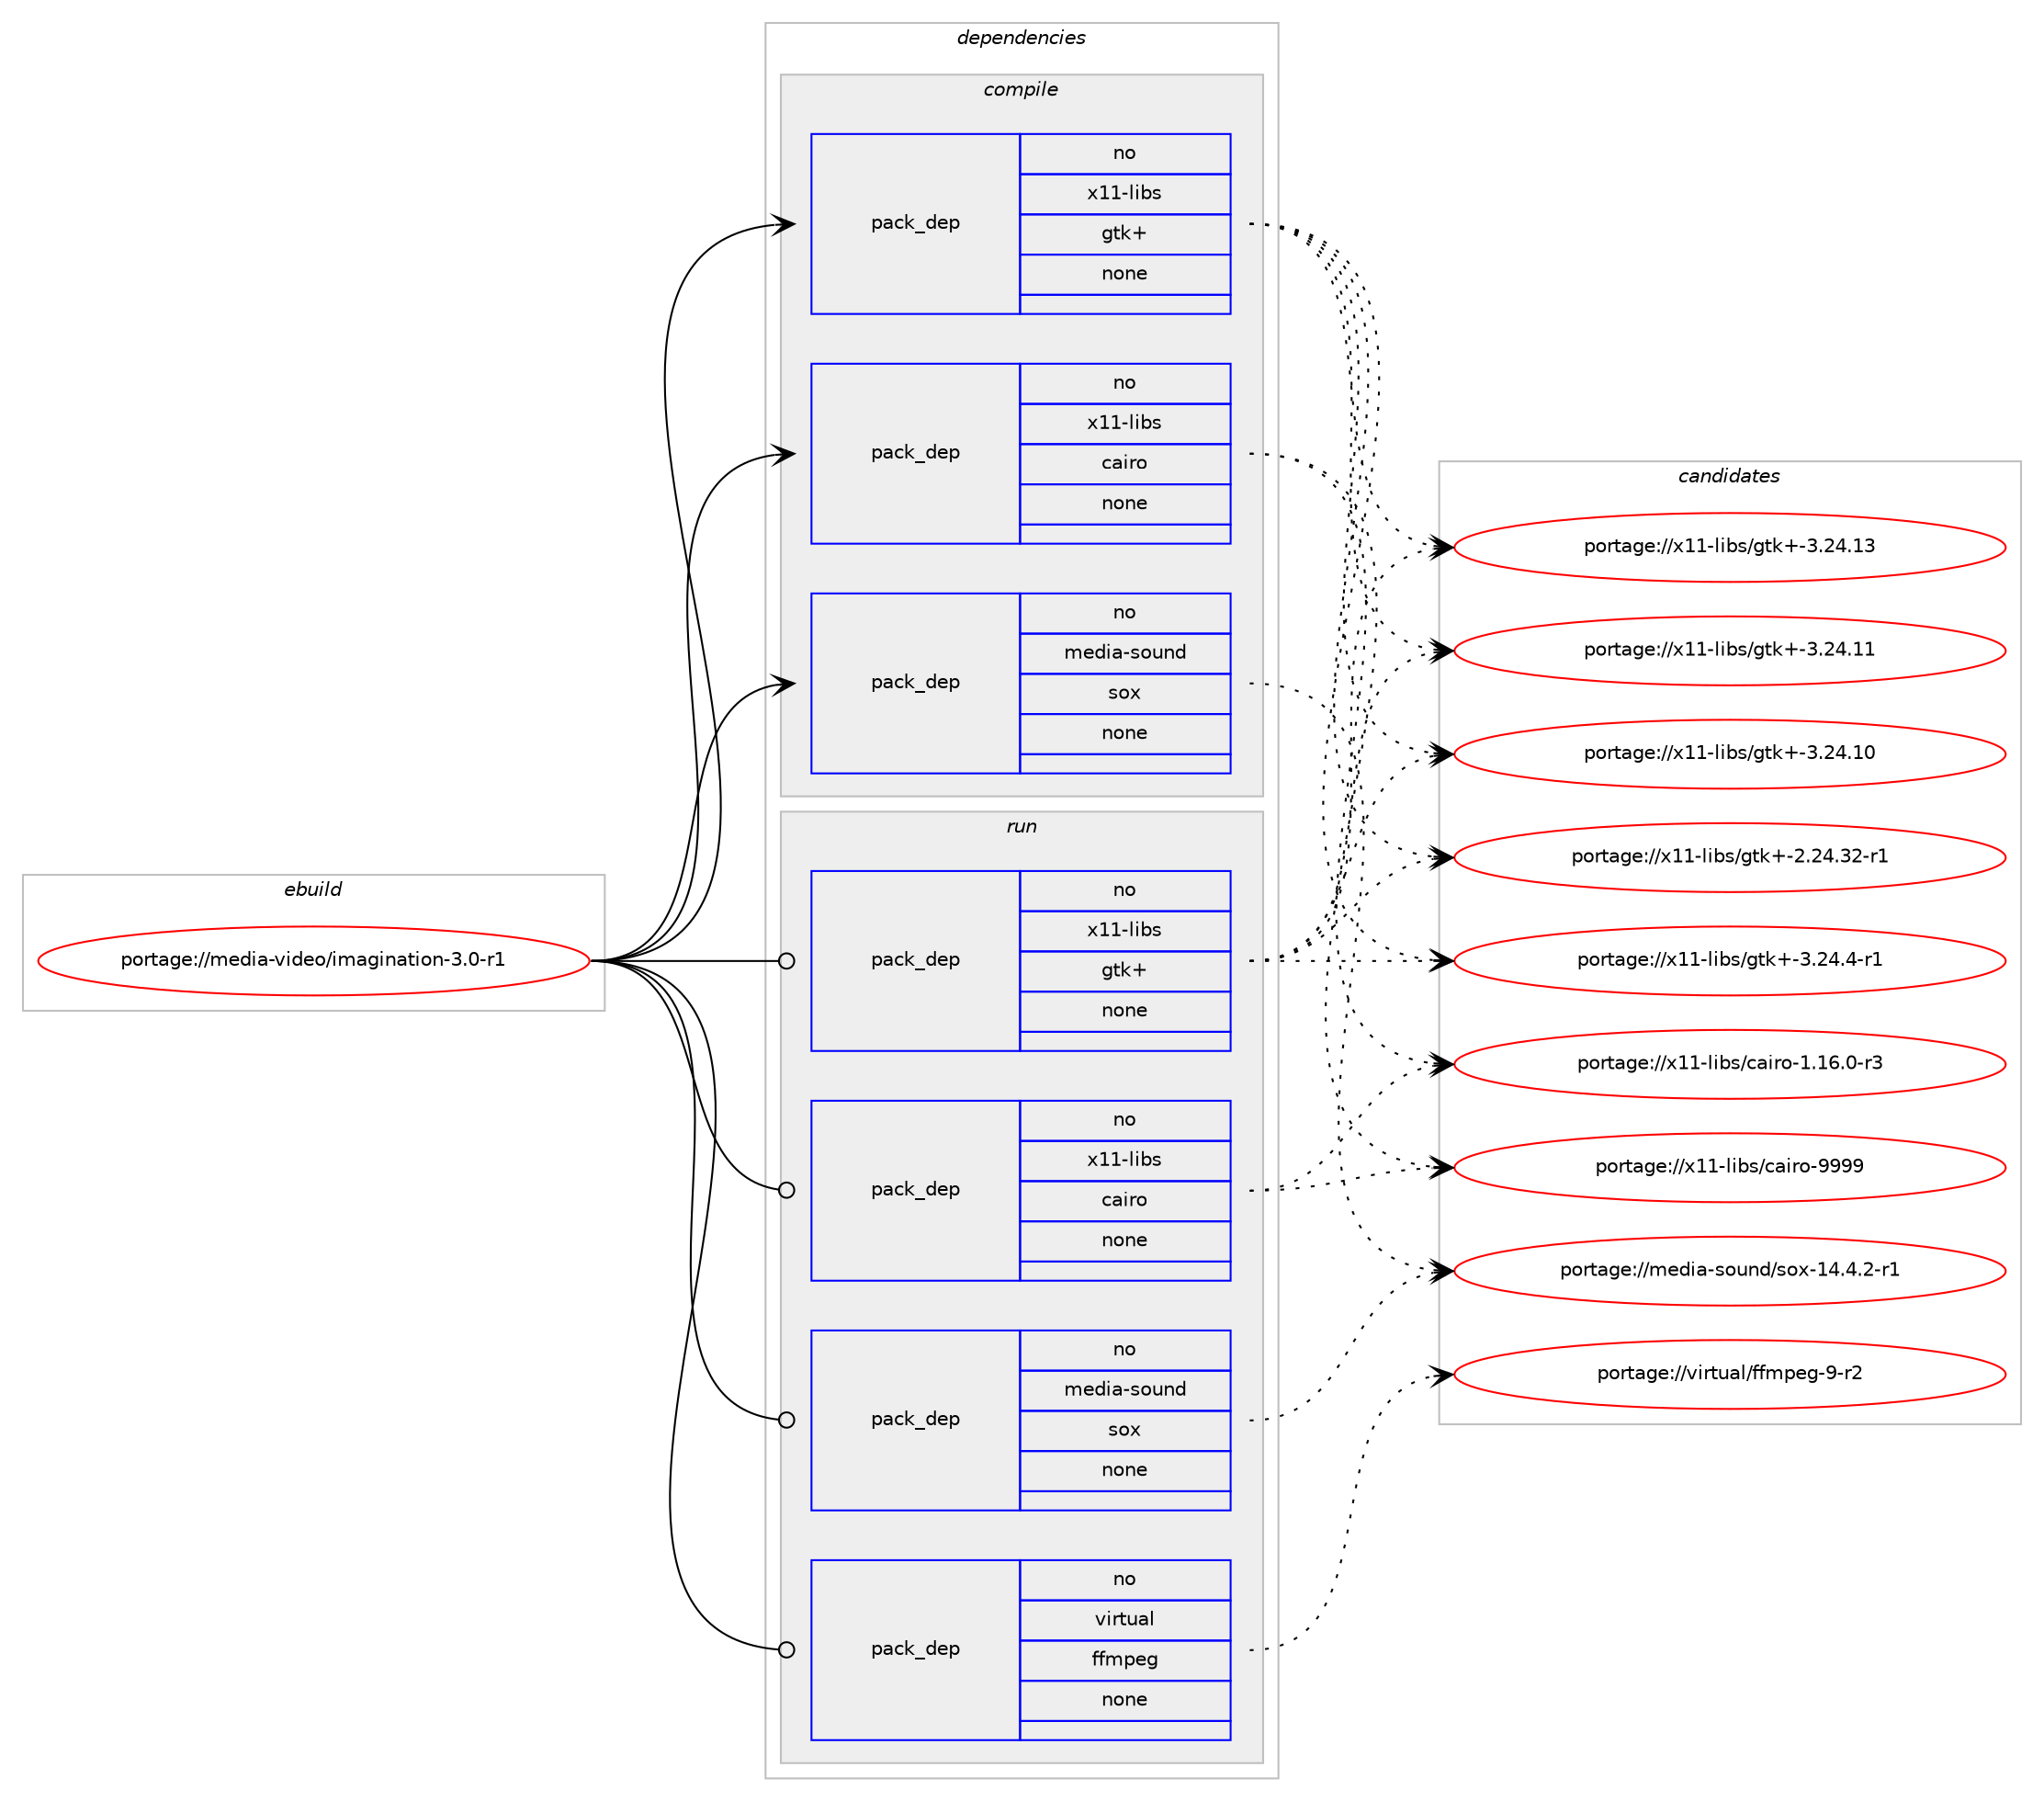 digraph prolog {

# *************
# Graph options
# *************

newrank=true;
concentrate=true;
compound=true;
graph [rankdir=LR,fontname=Helvetica,fontsize=10,ranksep=1.5];#, ranksep=2.5, nodesep=0.2];
edge  [arrowhead=vee];
node  [fontname=Helvetica,fontsize=10];

# **********
# The ebuild
# **********

subgraph cluster_leftcol {
color=gray;
rank=same;
label=<<i>ebuild</i>>;
id [label="portage://media-video/imagination-3.0-r1", color=red, width=4, href="../media-video/imagination-3.0-r1.svg"];
}

# ****************
# The dependencies
# ****************

subgraph cluster_midcol {
color=gray;
label=<<i>dependencies</i>>;
subgraph cluster_compile {
fillcolor="#eeeeee";
style=filled;
label=<<i>compile</i>>;
subgraph pack135703 {
dependency177991 [label=<<TABLE BORDER="0" CELLBORDER="1" CELLSPACING="0" CELLPADDING="4" WIDTH="220"><TR><TD ROWSPAN="6" CELLPADDING="30">pack_dep</TD></TR><TR><TD WIDTH="110">no</TD></TR><TR><TD>media-sound</TD></TR><TR><TD>sox</TD></TR><TR><TD>none</TD></TR><TR><TD></TD></TR></TABLE>>, shape=none, color=blue];
}
id:e -> dependency177991:w [weight=20,style="solid",arrowhead="vee"];
subgraph pack135704 {
dependency177992 [label=<<TABLE BORDER="0" CELLBORDER="1" CELLSPACING="0" CELLPADDING="4" WIDTH="220"><TR><TD ROWSPAN="6" CELLPADDING="30">pack_dep</TD></TR><TR><TD WIDTH="110">no</TD></TR><TR><TD>x11-libs</TD></TR><TR><TD>cairo</TD></TR><TR><TD>none</TD></TR><TR><TD></TD></TR></TABLE>>, shape=none, color=blue];
}
id:e -> dependency177992:w [weight=20,style="solid",arrowhead="vee"];
subgraph pack135705 {
dependency177993 [label=<<TABLE BORDER="0" CELLBORDER="1" CELLSPACING="0" CELLPADDING="4" WIDTH="220"><TR><TD ROWSPAN="6" CELLPADDING="30">pack_dep</TD></TR><TR><TD WIDTH="110">no</TD></TR><TR><TD>x11-libs</TD></TR><TR><TD>gtk+</TD></TR><TR><TD>none</TD></TR><TR><TD></TD></TR></TABLE>>, shape=none, color=blue];
}
id:e -> dependency177993:w [weight=20,style="solid",arrowhead="vee"];
}
subgraph cluster_compileandrun {
fillcolor="#eeeeee";
style=filled;
label=<<i>compile and run</i>>;
}
subgraph cluster_run {
fillcolor="#eeeeee";
style=filled;
label=<<i>run</i>>;
subgraph pack135706 {
dependency177994 [label=<<TABLE BORDER="0" CELLBORDER="1" CELLSPACING="0" CELLPADDING="4" WIDTH="220"><TR><TD ROWSPAN="6" CELLPADDING="30">pack_dep</TD></TR><TR><TD WIDTH="110">no</TD></TR><TR><TD>media-sound</TD></TR><TR><TD>sox</TD></TR><TR><TD>none</TD></TR><TR><TD></TD></TR></TABLE>>, shape=none, color=blue];
}
id:e -> dependency177994:w [weight=20,style="solid",arrowhead="odot"];
subgraph pack135707 {
dependency177995 [label=<<TABLE BORDER="0" CELLBORDER="1" CELLSPACING="0" CELLPADDING="4" WIDTH="220"><TR><TD ROWSPAN="6" CELLPADDING="30">pack_dep</TD></TR><TR><TD WIDTH="110">no</TD></TR><TR><TD>virtual</TD></TR><TR><TD>ffmpeg</TD></TR><TR><TD>none</TD></TR><TR><TD></TD></TR></TABLE>>, shape=none, color=blue];
}
id:e -> dependency177995:w [weight=20,style="solid",arrowhead="odot"];
subgraph pack135708 {
dependency177996 [label=<<TABLE BORDER="0" CELLBORDER="1" CELLSPACING="0" CELLPADDING="4" WIDTH="220"><TR><TD ROWSPAN="6" CELLPADDING="30">pack_dep</TD></TR><TR><TD WIDTH="110">no</TD></TR><TR><TD>x11-libs</TD></TR><TR><TD>cairo</TD></TR><TR><TD>none</TD></TR><TR><TD></TD></TR></TABLE>>, shape=none, color=blue];
}
id:e -> dependency177996:w [weight=20,style="solid",arrowhead="odot"];
subgraph pack135709 {
dependency177997 [label=<<TABLE BORDER="0" CELLBORDER="1" CELLSPACING="0" CELLPADDING="4" WIDTH="220"><TR><TD ROWSPAN="6" CELLPADDING="30">pack_dep</TD></TR><TR><TD WIDTH="110">no</TD></TR><TR><TD>x11-libs</TD></TR><TR><TD>gtk+</TD></TR><TR><TD>none</TD></TR><TR><TD></TD></TR></TABLE>>, shape=none, color=blue];
}
id:e -> dependency177997:w [weight=20,style="solid",arrowhead="odot"];
}
}

# **************
# The candidates
# **************

subgraph cluster_choices {
rank=same;
color=gray;
label=<<i>candidates</i>>;

subgraph choice135703 {
color=black;
nodesep=1;
choice109101100105974511511111711010047115111120454952465246504511449 [label="portage://media-sound/sox-14.4.2-r1", color=red, width=4,href="../media-sound/sox-14.4.2-r1.svg"];
dependency177991:e -> choice109101100105974511511111711010047115111120454952465246504511449:w [style=dotted,weight="100"];
}
subgraph choice135704 {
color=black;
nodesep=1;
choice120494945108105981154799971051141114557575757 [label="portage://x11-libs/cairo-9999", color=red, width=4,href="../x11-libs/cairo-9999.svg"];
choice12049494510810598115479997105114111454946495446484511451 [label="portage://x11-libs/cairo-1.16.0-r3", color=red, width=4,href="../x11-libs/cairo-1.16.0-r3.svg"];
dependency177992:e -> choice120494945108105981154799971051141114557575757:w [style=dotted,weight="100"];
dependency177992:e -> choice12049494510810598115479997105114111454946495446484511451:w [style=dotted,weight="100"];
}
subgraph choice135705 {
color=black;
nodesep=1;
choice120494945108105981154710311610743455146505246524511449 [label="portage://x11-libs/gtk+-3.24.4-r1", color=red, width=4,href="../x11-libs/gtk+-3.24.4-r1.svg"];
choice1204949451081059811547103116107434551465052464951 [label="portage://x11-libs/gtk+-3.24.13", color=red, width=4,href="../x11-libs/gtk+-3.24.13.svg"];
choice1204949451081059811547103116107434551465052464949 [label="portage://x11-libs/gtk+-3.24.11", color=red, width=4,href="../x11-libs/gtk+-3.24.11.svg"];
choice1204949451081059811547103116107434551465052464948 [label="portage://x11-libs/gtk+-3.24.10", color=red, width=4,href="../x11-libs/gtk+-3.24.10.svg"];
choice12049494510810598115471031161074345504650524651504511449 [label="portage://x11-libs/gtk+-2.24.32-r1", color=red, width=4,href="../x11-libs/gtk+-2.24.32-r1.svg"];
dependency177993:e -> choice120494945108105981154710311610743455146505246524511449:w [style=dotted,weight="100"];
dependency177993:e -> choice1204949451081059811547103116107434551465052464951:w [style=dotted,weight="100"];
dependency177993:e -> choice1204949451081059811547103116107434551465052464949:w [style=dotted,weight="100"];
dependency177993:e -> choice1204949451081059811547103116107434551465052464948:w [style=dotted,weight="100"];
dependency177993:e -> choice12049494510810598115471031161074345504650524651504511449:w [style=dotted,weight="100"];
}
subgraph choice135706 {
color=black;
nodesep=1;
choice109101100105974511511111711010047115111120454952465246504511449 [label="portage://media-sound/sox-14.4.2-r1", color=red, width=4,href="../media-sound/sox-14.4.2-r1.svg"];
dependency177994:e -> choice109101100105974511511111711010047115111120454952465246504511449:w [style=dotted,weight="100"];
}
subgraph choice135707 {
color=black;
nodesep=1;
choice118105114116117971084710210210911210110345574511450 [label="portage://virtual/ffmpeg-9-r2", color=red, width=4,href="../virtual/ffmpeg-9-r2.svg"];
dependency177995:e -> choice118105114116117971084710210210911210110345574511450:w [style=dotted,weight="100"];
}
subgraph choice135708 {
color=black;
nodesep=1;
choice120494945108105981154799971051141114557575757 [label="portage://x11-libs/cairo-9999", color=red, width=4,href="../x11-libs/cairo-9999.svg"];
choice12049494510810598115479997105114111454946495446484511451 [label="portage://x11-libs/cairo-1.16.0-r3", color=red, width=4,href="../x11-libs/cairo-1.16.0-r3.svg"];
dependency177996:e -> choice120494945108105981154799971051141114557575757:w [style=dotted,weight="100"];
dependency177996:e -> choice12049494510810598115479997105114111454946495446484511451:w [style=dotted,weight="100"];
}
subgraph choice135709 {
color=black;
nodesep=1;
choice120494945108105981154710311610743455146505246524511449 [label="portage://x11-libs/gtk+-3.24.4-r1", color=red, width=4,href="../x11-libs/gtk+-3.24.4-r1.svg"];
choice1204949451081059811547103116107434551465052464951 [label="portage://x11-libs/gtk+-3.24.13", color=red, width=4,href="../x11-libs/gtk+-3.24.13.svg"];
choice1204949451081059811547103116107434551465052464949 [label="portage://x11-libs/gtk+-3.24.11", color=red, width=4,href="../x11-libs/gtk+-3.24.11.svg"];
choice1204949451081059811547103116107434551465052464948 [label="portage://x11-libs/gtk+-3.24.10", color=red, width=4,href="../x11-libs/gtk+-3.24.10.svg"];
choice12049494510810598115471031161074345504650524651504511449 [label="portage://x11-libs/gtk+-2.24.32-r1", color=red, width=4,href="../x11-libs/gtk+-2.24.32-r1.svg"];
dependency177997:e -> choice120494945108105981154710311610743455146505246524511449:w [style=dotted,weight="100"];
dependency177997:e -> choice1204949451081059811547103116107434551465052464951:w [style=dotted,weight="100"];
dependency177997:e -> choice1204949451081059811547103116107434551465052464949:w [style=dotted,weight="100"];
dependency177997:e -> choice1204949451081059811547103116107434551465052464948:w [style=dotted,weight="100"];
dependency177997:e -> choice12049494510810598115471031161074345504650524651504511449:w [style=dotted,weight="100"];
}
}

}
